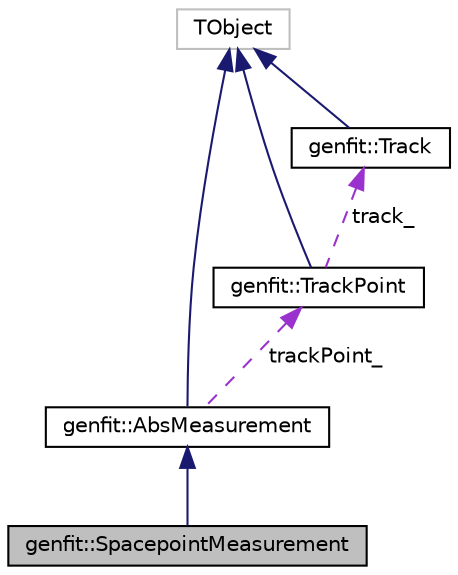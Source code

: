 digraph "genfit::SpacepointMeasurement"
{
 // LATEX_PDF_SIZE
  edge [fontname="Helvetica",fontsize="10",labelfontname="Helvetica",labelfontsize="10"];
  node [fontname="Helvetica",fontsize="10",shape=record];
  Node1 [label="genfit::SpacepointMeasurement",height=0.2,width=0.4,color="black", fillcolor="grey75", style="filled", fontcolor="black",tooltip="Class for measurements implementing a space point hit geometry."];
  Node2 -> Node1 [dir="back",color="midnightblue",fontsize="10",style="solid",fontname="Helvetica"];
  Node2 [label="genfit::AbsMeasurement",height=0.2,width=0.4,color="black", fillcolor="white", style="filled",URL="$classgenfit_1_1AbsMeasurement.html",tooltip="Contains the measurement and covariance in raw detector coordinates."];
  Node3 -> Node2 [dir="back",color="midnightblue",fontsize="10",style="solid",fontname="Helvetica"];
  Node3 [label="TObject",height=0.2,width=0.4,color="grey75", fillcolor="white", style="filled",tooltip=" "];
  Node4 -> Node2 [dir="back",color="darkorchid3",fontsize="10",style="dashed",label=" trackPoint_" ,fontname="Helvetica"];
  Node4 [label="genfit::TrackPoint",height=0.2,width=0.4,color="black", fillcolor="white", style="filled",URL="$classgenfit_1_1TrackPoint.html",tooltip="Object containing AbsMeasurement and AbsFitterInfo objects."];
  Node3 -> Node4 [dir="back",color="midnightblue",fontsize="10",style="solid",fontname="Helvetica"];
  Node5 -> Node4 [dir="back",color="darkorchid3",fontsize="10",style="dashed",label=" track_" ,fontname="Helvetica"];
  Node5 [label="genfit::Track",height=0.2,width=0.4,color="black", fillcolor="white", style="filled",URL="$classgenfit_1_1Track.html",tooltip="Collection of TrackPoint objects, AbsTrackRep objects and FitStatus objects."];
  Node3 -> Node5 [dir="back",color="midnightblue",fontsize="10",style="solid",fontname="Helvetica"];
}
